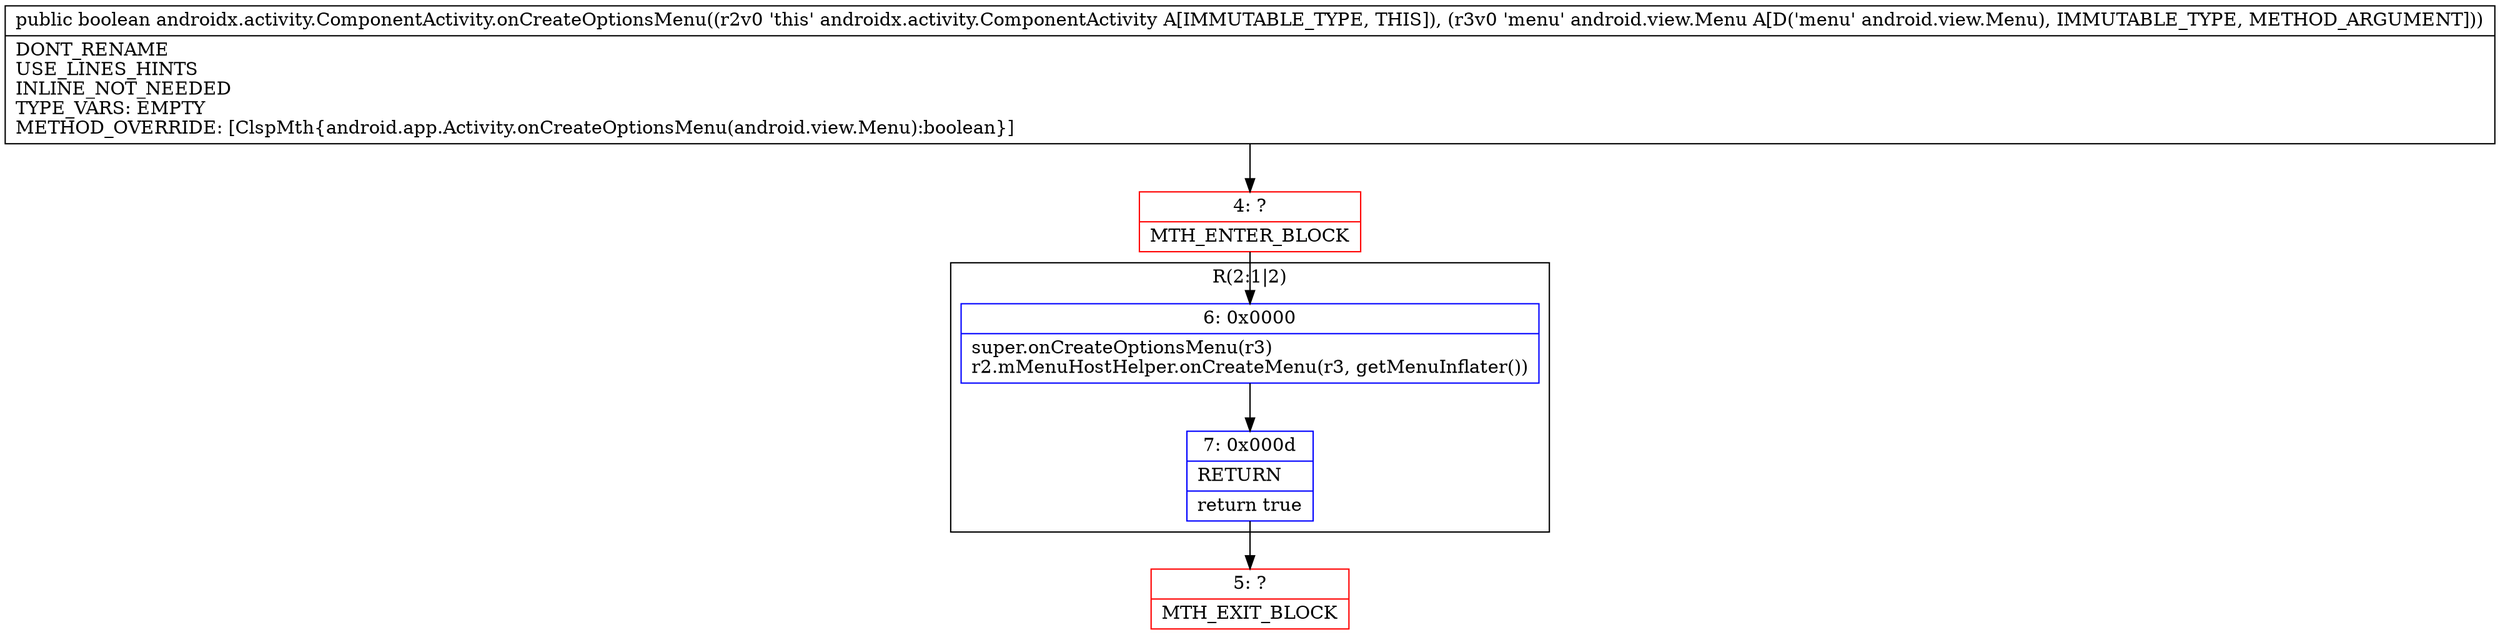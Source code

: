digraph "CFG forandroidx.activity.ComponentActivity.onCreateOptionsMenu(Landroid\/view\/Menu;)Z" {
subgraph cluster_Region_2025392718 {
label = "R(2:1|2)";
node [shape=record,color=blue];
Node_6 [shape=record,label="{6\:\ 0x0000|super.onCreateOptionsMenu(r3)\lr2.mMenuHostHelper.onCreateMenu(r3, getMenuInflater())\l}"];
Node_7 [shape=record,label="{7\:\ 0x000d|RETURN\l|return true\l}"];
}
Node_4 [shape=record,color=red,label="{4\:\ ?|MTH_ENTER_BLOCK\l}"];
Node_5 [shape=record,color=red,label="{5\:\ ?|MTH_EXIT_BLOCK\l}"];
MethodNode[shape=record,label="{public boolean androidx.activity.ComponentActivity.onCreateOptionsMenu((r2v0 'this' androidx.activity.ComponentActivity A[IMMUTABLE_TYPE, THIS]), (r3v0 'menu' android.view.Menu A[D('menu' android.view.Menu), IMMUTABLE_TYPE, METHOD_ARGUMENT]))  | DONT_RENAME\lUSE_LINES_HINTS\lINLINE_NOT_NEEDED\lTYPE_VARS: EMPTY\lMETHOD_OVERRIDE: [ClspMth\{android.app.Activity.onCreateOptionsMenu(android.view.Menu):boolean\}]\l}"];
MethodNode -> Node_4;Node_6 -> Node_7;
Node_7 -> Node_5;
Node_4 -> Node_6;
}

